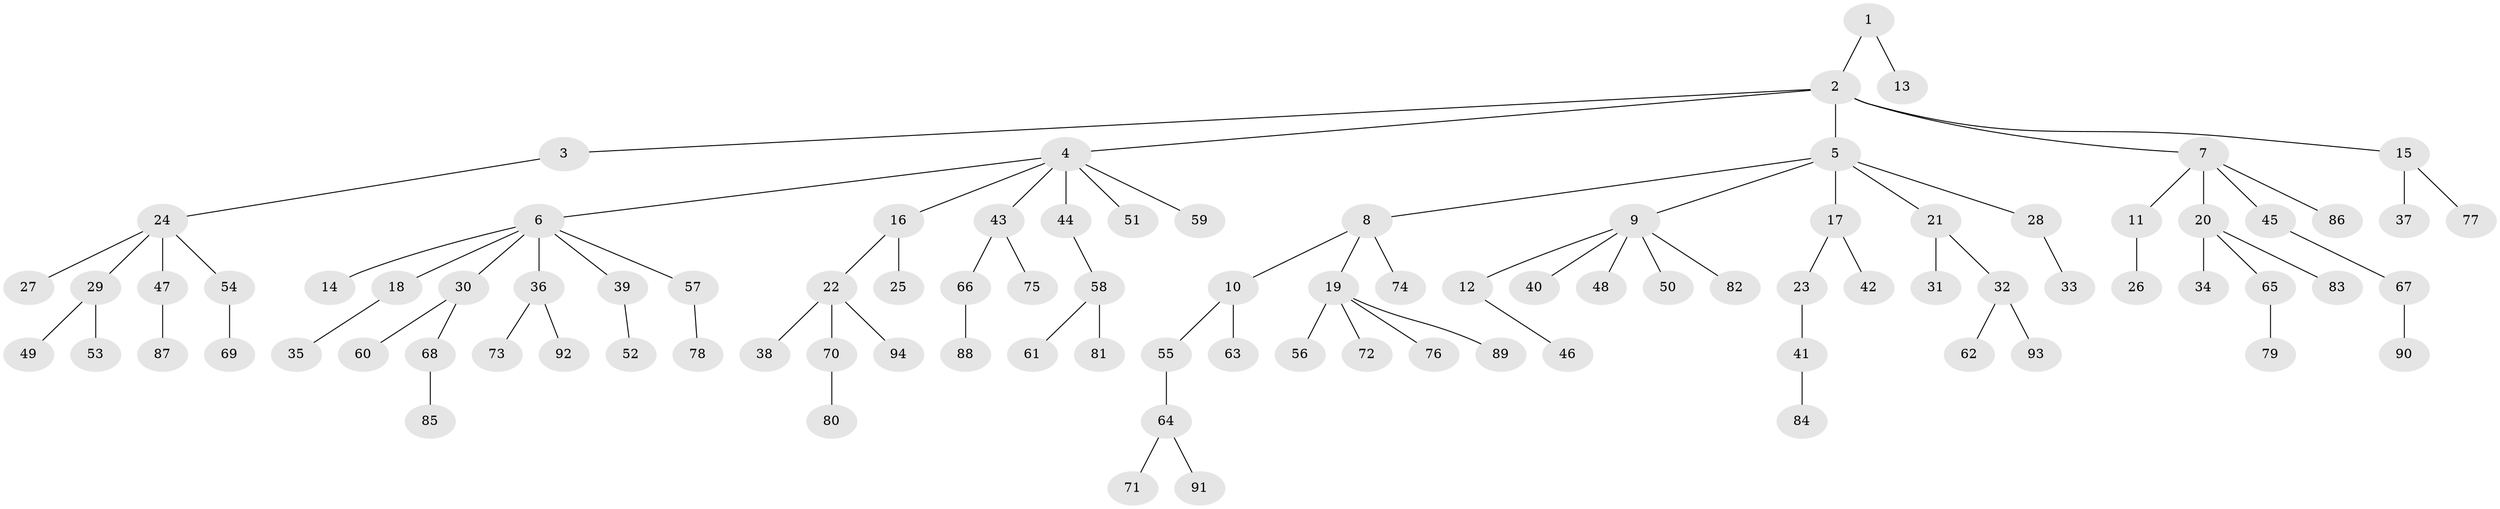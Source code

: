 // Generated by graph-tools (version 1.1) at 2025/15/03/09/25 04:15:36]
// undirected, 94 vertices, 93 edges
graph export_dot {
graph [start="1"]
  node [color=gray90,style=filled];
  1;
  2;
  3;
  4;
  5;
  6;
  7;
  8;
  9;
  10;
  11;
  12;
  13;
  14;
  15;
  16;
  17;
  18;
  19;
  20;
  21;
  22;
  23;
  24;
  25;
  26;
  27;
  28;
  29;
  30;
  31;
  32;
  33;
  34;
  35;
  36;
  37;
  38;
  39;
  40;
  41;
  42;
  43;
  44;
  45;
  46;
  47;
  48;
  49;
  50;
  51;
  52;
  53;
  54;
  55;
  56;
  57;
  58;
  59;
  60;
  61;
  62;
  63;
  64;
  65;
  66;
  67;
  68;
  69;
  70;
  71;
  72;
  73;
  74;
  75;
  76;
  77;
  78;
  79;
  80;
  81;
  82;
  83;
  84;
  85;
  86;
  87;
  88;
  89;
  90;
  91;
  92;
  93;
  94;
  1 -- 2;
  1 -- 13;
  2 -- 3;
  2 -- 4;
  2 -- 5;
  2 -- 7;
  2 -- 15;
  3 -- 24;
  4 -- 6;
  4 -- 16;
  4 -- 43;
  4 -- 44;
  4 -- 51;
  4 -- 59;
  5 -- 8;
  5 -- 9;
  5 -- 17;
  5 -- 21;
  5 -- 28;
  6 -- 14;
  6 -- 18;
  6 -- 30;
  6 -- 36;
  6 -- 39;
  6 -- 57;
  7 -- 11;
  7 -- 20;
  7 -- 45;
  7 -- 86;
  8 -- 10;
  8 -- 19;
  8 -- 74;
  9 -- 12;
  9 -- 40;
  9 -- 48;
  9 -- 50;
  9 -- 82;
  10 -- 55;
  10 -- 63;
  11 -- 26;
  12 -- 46;
  15 -- 37;
  15 -- 77;
  16 -- 22;
  16 -- 25;
  17 -- 23;
  17 -- 42;
  18 -- 35;
  19 -- 56;
  19 -- 72;
  19 -- 76;
  19 -- 89;
  20 -- 34;
  20 -- 65;
  20 -- 83;
  21 -- 31;
  21 -- 32;
  22 -- 38;
  22 -- 70;
  22 -- 94;
  23 -- 41;
  24 -- 27;
  24 -- 29;
  24 -- 47;
  24 -- 54;
  28 -- 33;
  29 -- 49;
  29 -- 53;
  30 -- 60;
  30 -- 68;
  32 -- 62;
  32 -- 93;
  36 -- 73;
  36 -- 92;
  39 -- 52;
  41 -- 84;
  43 -- 66;
  43 -- 75;
  44 -- 58;
  45 -- 67;
  47 -- 87;
  54 -- 69;
  55 -- 64;
  57 -- 78;
  58 -- 61;
  58 -- 81;
  64 -- 71;
  64 -- 91;
  65 -- 79;
  66 -- 88;
  67 -- 90;
  68 -- 85;
  70 -- 80;
}
